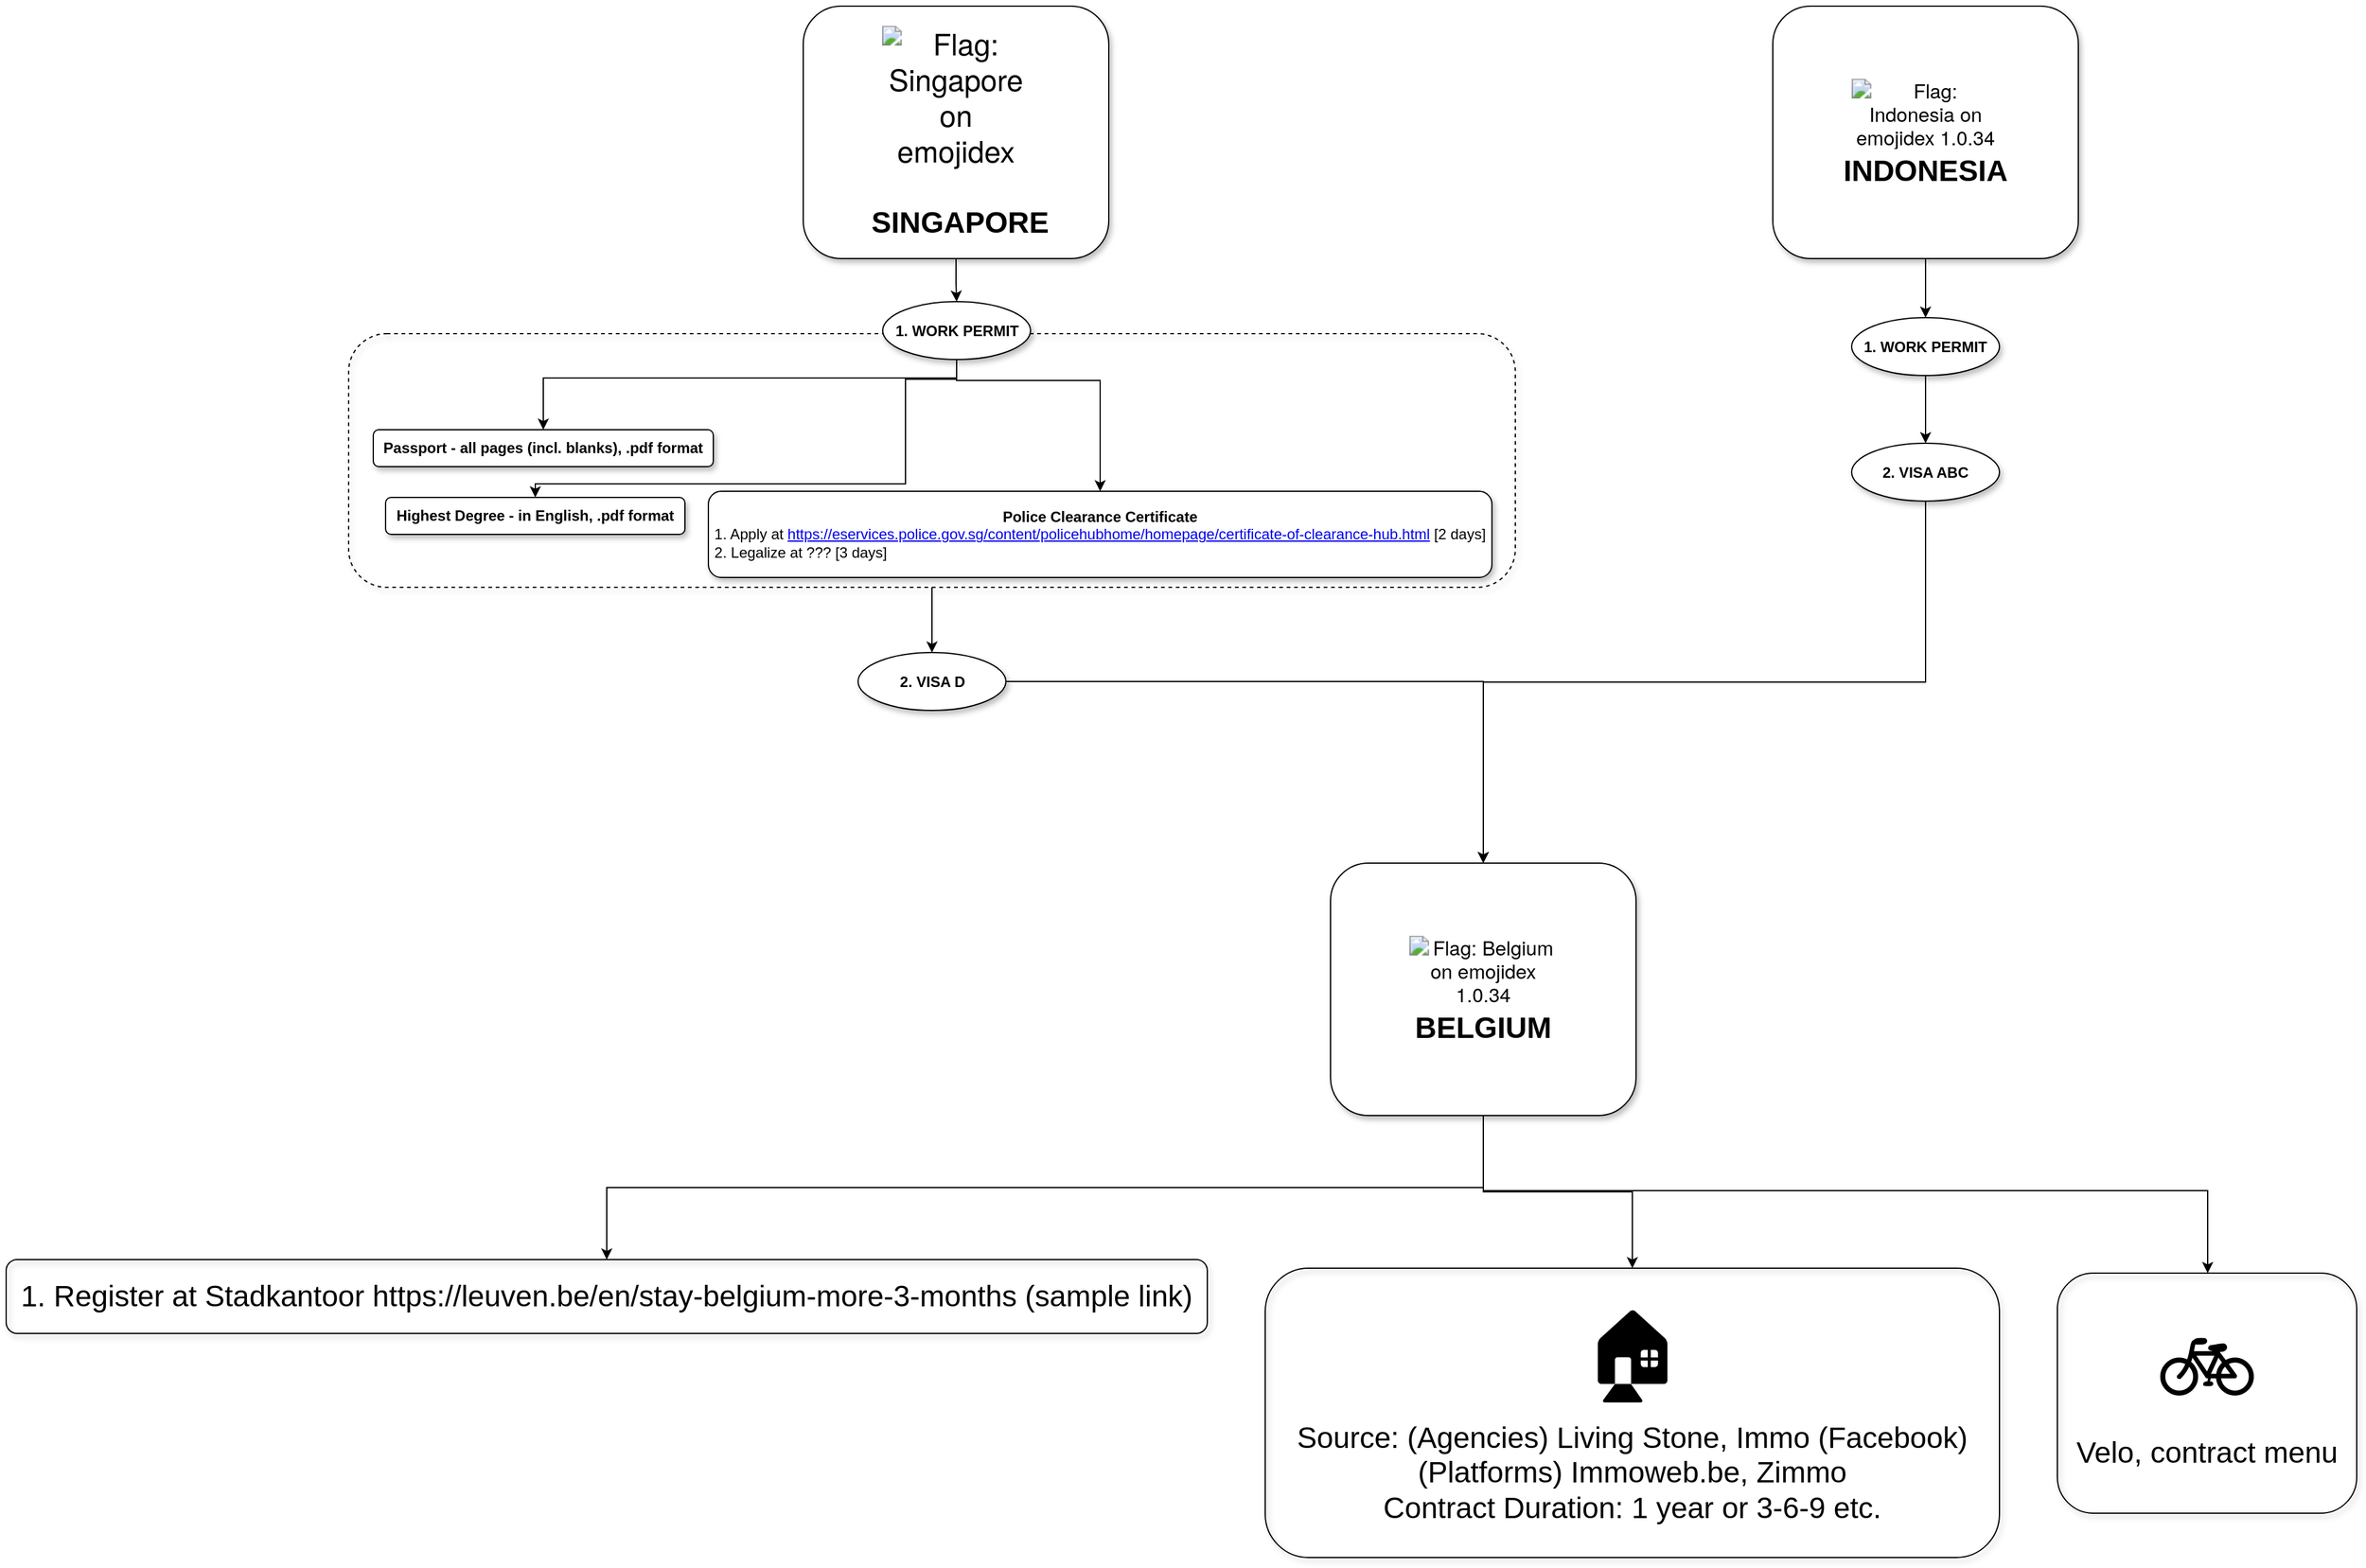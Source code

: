 <mxfile version="15.4.3" type="device"><diagram id="dGTAAMMua1nMYNCwDdfZ" name="Page-1"><mxGraphModel dx="2234" dy="1357" grid="0" gridSize="10" guides="1" tooltips="1" connect="1" arrows="1" fold="1" page="1" pageScale="1" pageWidth="10000" pageHeight="10000" background="none" math="0" shadow="0"><root><mxCell id="0"/><mxCell id="1" parent="0"/><mxCell id="3mofEhviwH8k-ktg9uD1-16" value="" style="rounded=1;whiteSpace=wrap;html=1;shadow=1;align=left;fillColor=none;strokeColor=default;dashed=1;" vertex="1" parent="1"><mxGeometry x="744" y="688" width="947" height="206" as="geometry"/></mxCell><mxCell id="3mofEhviwH8k-ktg9uD1-7" style="edgeStyle=orthogonalEdgeStyle;rounded=0;orthogonalLoop=1;jettySize=auto;html=1;entryX=0.5;entryY=0;entryDx=0;entryDy=0;" edge="1" parent="1" source="3mofEhviwH8k-ktg9uD1-3" target="3mofEhviwH8k-ktg9uD1-6"><mxGeometry relative="1" as="geometry"/></mxCell><mxCell id="3mofEhviwH8k-ktg9uD1-3" value="&lt;font style=&quot;font-size: 24px&quot;&gt;&lt;img src=&quot;https://emojipedia-us.s3.dualstack.us-west-1.amazonaws.com/thumbs/120/emojidex/112/flag-for-singapore_1f1f8-1f1ec.png&quot; alt=&quot;Flag: Singapore on emojidex 1.0.34&quot; width=&quot;120&quot; height=&quot;120&quot; style=&quot;margin: 0px ; padding: 0px ; border: 0px ; outline: 0px ; vertical-align: baseline ; background: 0px 0px ; max-width: 120px ; max-height: 120px ; font-family: &amp;#34;helvetica neue&amp;#34; , &amp;#34;helvetica&amp;#34; , &amp;#34;arial&amp;#34; , sans-serif&quot;&gt;&amp;nbsp;&lt;b&gt;SINGAPORE&lt;/b&gt;&lt;br&gt;&lt;/font&gt;" style="rounded=1;whiteSpace=wrap;html=1;shadow=1;align=center;" vertex="1" parent="1"><mxGeometry x="1113" y="422" width="248" height="205" as="geometry"/></mxCell><mxCell id="3mofEhviwH8k-ktg9uD1-9" style="edgeStyle=orthogonalEdgeStyle;rounded=0;orthogonalLoop=1;jettySize=auto;html=1;entryX=0.5;entryY=0;entryDx=0;entryDy=0;" edge="1" parent="1" source="3mofEhviwH8k-ktg9uD1-6" target="3mofEhviwH8k-ktg9uD1-8"><mxGeometry relative="1" as="geometry"><Array as="points"><mxPoint x="1237" y="724"/><mxPoint x="902" y="724"/></Array></mxGeometry></mxCell><mxCell id="3mofEhviwH8k-ktg9uD1-11" style="edgeStyle=orthogonalEdgeStyle;rounded=0;orthogonalLoop=1;jettySize=auto;html=1;entryX=0.5;entryY=0;entryDx=0;entryDy=0;" edge="1" parent="1" source="3mofEhviwH8k-ktg9uD1-6" target="3mofEhviwH8k-ktg9uD1-10"><mxGeometry relative="1" as="geometry"><Array as="points"><mxPoint x="1237" y="725"/><mxPoint x="1196" y="725"/><mxPoint x="1196" y="810"/><mxPoint x="896" y="810"/></Array></mxGeometry></mxCell><mxCell id="3mofEhviwH8k-ktg9uD1-14" style="edgeStyle=orthogonalEdgeStyle;rounded=0;orthogonalLoop=1;jettySize=auto;html=1;exitX=0.5;exitY=1;exitDx=0;exitDy=0;entryX=0.5;entryY=0;entryDx=0;entryDy=0;" edge="1" parent="1" source="3mofEhviwH8k-ktg9uD1-6" target="3mofEhviwH8k-ktg9uD1-12"><mxGeometry relative="1" as="geometry"><Array as="points"><mxPoint x="1238" y="726"/><mxPoint x="1354" y="726"/></Array></mxGeometry></mxCell><mxCell id="3mofEhviwH8k-ktg9uD1-6" value="&lt;b&gt;1. WORK PERMIT&lt;/b&gt;" style="ellipse;whiteSpace=wrap;html=1;shadow=1;align=center;" vertex="1" parent="1"><mxGeometry x="1177.5" y="662" width="120" height="47" as="geometry"/></mxCell><mxCell id="3mofEhviwH8k-ktg9uD1-8" value="&lt;b&gt;Passport - all pages (incl. blanks), .pdf format&lt;/b&gt;" style="rounded=1;whiteSpace=wrap;html=1;shadow=1;align=center;" vertex="1" parent="1"><mxGeometry x="764" y="766" width="276" height="30" as="geometry"/></mxCell><mxCell id="3mofEhviwH8k-ktg9uD1-10" value="&lt;b&gt;Highest Degree - in English, .pdf format&lt;/b&gt;" style="rounded=1;whiteSpace=wrap;html=1;shadow=1;align=center;" vertex="1" parent="1"><mxGeometry x="774" y="821" width="243" height="30" as="geometry"/></mxCell><mxCell id="3mofEhviwH8k-ktg9uD1-12" value="&lt;b&gt;Police Clearance Certificate&lt;/b&gt;&lt;br&gt;&lt;div style=&quot;text-align: left&quot;&gt;&lt;span&gt;1. Apply at&amp;nbsp;&lt;/span&gt;&lt;span&gt;&lt;a href=&quot;https://eservices.police.gov.sg/content/policehubhome/homepage/certificate-of-clearance-hub.html&quot;&gt;https://eservices.police.gov.sg/content/policehubhome/homepage/certificate-of-clearance-hub.html&lt;/a&gt;&amp;nbsp;[2 days]&lt;/span&gt;&lt;/div&gt;&lt;div style=&quot;text-align: left&quot;&gt;&lt;span&gt;2. Legalize at ??? [3 days]&lt;/span&gt;&lt;/div&gt;" style="rounded=1;whiteSpace=wrap;html=1;shadow=1;align=center;" vertex="1" parent="1"><mxGeometry x="1036" y="816" width="636" height="70" as="geometry"/></mxCell><mxCell id="3mofEhviwH8k-ktg9uD1-25" style="edgeStyle=orthogonalEdgeStyle;rounded=0;orthogonalLoop=1;jettySize=auto;html=1;fontSize=24;" edge="1" parent="1" source="3mofEhviwH8k-ktg9uD1-15" target="3mofEhviwH8k-ktg9uD1-27"><mxGeometry relative="1" as="geometry"><mxPoint x="1653.5" y="1245" as="targetPoint"/></mxGeometry></mxCell><mxCell id="3mofEhviwH8k-ktg9uD1-15" value="&lt;b&gt;2. VISA D&lt;/b&gt;" style="ellipse;whiteSpace=wrap;html=1;shadow=1;align=center;" vertex="1" parent="1"><mxGeometry x="1157.5" y="947" width="120" height="47" as="geometry"/></mxCell><mxCell id="3mofEhviwH8k-ktg9uD1-17" style="edgeStyle=orthogonalEdgeStyle;rounded=0;orthogonalLoop=1;jettySize=auto;html=1;exitX=0.5;exitY=1;exitDx=0;exitDy=0;" edge="1" parent="1" source="3mofEhviwH8k-ktg9uD1-16" target="3mofEhviwH8k-ktg9uD1-15"><mxGeometry relative="1" as="geometry"><mxPoint x="1775" y="907" as="sourcePoint"/></mxGeometry></mxCell><mxCell id="3mofEhviwH8k-ktg9uD1-21" style="edgeStyle=orthogonalEdgeStyle;rounded=0;orthogonalLoop=1;jettySize=auto;html=1;exitX=0.5;exitY=1;exitDx=0;exitDy=0;entryX=0.5;entryY=0;entryDx=0;entryDy=0;fontSize=24;" edge="1" parent="1" source="3mofEhviwH8k-ktg9uD1-19" target="3mofEhviwH8k-ktg9uD1-20"><mxGeometry relative="1" as="geometry"/></mxCell><mxCell id="3mofEhviwH8k-ktg9uD1-19" value="&lt;font style=&quot;font-size: 24px&quot;&gt;&lt;img src=&quot;https://emojipedia-us.s3.dualstack.us-west-1.amazonaws.com/thumbs/120/emojidex/112/flag-for-indonesia_1f1ee-1f1e9.png&quot; alt=&quot;Flag: Indonesia on emojidex 1.0.34&quot; width=&quot;120&quot; height=&quot;120&quot; style=&quot;margin: 0px ; padding: 0px ; border: 0px ; outline: 0px ; font-size: 16px ; vertical-align: baseline ; background: 0px 0px ; max-width: 120px ; max-height: 120px ; font-family: &amp;#34;helvetica neue&amp;#34; , &amp;#34;helvetica&amp;#34; , &amp;#34;arial&amp;#34; , sans-serif&quot;&gt;&lt;b&gt;INDONESIA&lt;/b&gt;&lt;br&gt;&lt;/font&gt;" style="rounded=1;whiteSpace=wrap;html=1;shadow=1;align=center;" vertex="1" parent="1"><mxGeometry x="1900" y="422" width="248" height="205" as="geometry"/></mxCell><mxCell id="3mofEhviwH8k-ktg9uD1-23" style="edgeStyle=orthogonalEdgeStyle;rounded=0;orthogonalLoop=1;jettySize=auto;html=1;entryX=0.5;entryY=0;entryDx=0;entryDy=0;fontSize=24;" edge="1" parent="1" source="3mofEhviwH8k-ktg9uD1-20" target="3mofEhviwH8k-ktg9uD1-22"><mxGeometry relative="1" as="geometry"/></mxCell><mxCell id="3mofEhviwH8k-ktg9uD1-20" value="&lt;b&gt;1. WORK PERMIT&lt;/b&gt;" style="ellipse;whiteSpace=wrap;html=1;shadow=1;align=center;" vertex="1" parent="1"><mxGeometry x="1964" y="675" width="120" height="47" as="geometry"/></mxCell><mxCell id="3mofEhviwH8k-ktg9uD1-26" style="edgeStyle=orthogonalEdgeStyle;rounded=0;orthogonalLoop=1;jettySize=auto;html=1;exitX=0.5;exitY=1;exitDx=0;exitDy=0;fontSize=24;entryX=0.5;entryY=0;entryDx=0;entryDy=0;" edge="1" parent="1" source="3mofEhviwH8k-ktg9uD1-22" target="3mofEhviwH8k-ktg9uD1-27"><mxGeometry relative="1" as="geometry"><mxPoint x="1653.429" y="1245" as="targetPoint"/></mxGeometry></mxCell><mxCell id="3mofEhviwH8k-ktg9uD1-22" value="&lt;b&gt;2. VISA ABC&lt;/b&gt;" style="ellipse;whiteSpace=wrap;html=1;shadow=1;align=center;" vertex="1" parent="1"><mxGeometry x="1964" y="777" width="120" height="47" as="geometry"/></mxCell><mxCell id="3mofEhviwH8k-ktg9uD1-29" style="edgeStyle=orthogonalEdgeStyle;rounded=0;orthogonalLoop=1;jettySize=auto;html=1;exitX=0.5;exitY=1;exitDx=0;exitDy=0;entryX=0.5;entryY=0;entryDx=0;entryDy=0;fontSize=24;" edge="1" parent="1" source="3mofEhviwH8k-ktg9uD1-27" target="3mofEhviwH8k-ktg9uD1-28"><mxGeometry relative="1" as="geometry"/></mxCell><mxCell id="3mofEhviwH8k-ktg9uD1-31" style="edgeStyle=orthogonalEdgeStyle;rounded=0;orthogonalLoop=1;jettySize=auto;html=1;entryX=0.5;entryY=0;entryDx=0;entryDy=0;fontFamily=Helvetica;fontSize=24;" edge="1" parent="1" source="3mofEhviwH8k-ktg9uD1-27" target="3mofEhviwH8k-ktg9uD1-30"><mxGeometry relative="1" as="geometry"/></mxCell><mxCell id="3mofEhviwH8k-ktg9uD1-33" style="edgeStyle=orthogonalEdgeStyle;rounded=0;orthogonalLoop=1;jettySize=auto;html=1;fontFamily=Helvetica;fontSize=24;" edge="1" parent="1" source="3mofEhviwH8k-ktg9uD1-27" target="3mofEhviwH8k-ktg9uD1-32"><mxGeometry relative="1" as="geometry"><Array as="points"><mxPoint x="1665" y="1384"/><mxPoint x="2253" y="1384"/></Array></mxGeometry></mxCell><mxCell id="3mofEhviwH8k-ktg9uD1-27" value="&lt;font style=&quot;font-size: 24px&quot;&gt;&lt;img src=&quot;https://emojipedia-us.s3.dualstack.us-west-1.amazonaws.com/thumbs/120/emojidex/112/flag-for-belgium_1f1e7-1f1ea.png&quot; alt=&quot;Flag: Belgium on emojidex 1.0.34&quot; width=&quot;120&quot; height=&quot;120&quot; style=&quot;margin: 0px ; padding: 0px ; border: 0px ; outline: 0px ; font-size: 16px ; vertical-align: baseline ; background: 0px 0px ; max-width: 120px ; max-height: 120px ; font-family: &amp;#34;helvetica neue&amp;#34; , &amp;#34;helvetica&amp;#34; , &amp;#34;arial&amp;#34; , sans-serif&quot;&gt;&lt;br&gt;&lt;b&gt;BELGIUM&lt;/b&gt;&lt;br&gt;&lt;/font&gt;" style="rounded=1;whiteSpace=wrap;html=1;shadow=1;align=center;" vertex="1" parent="1"><mxGeometry x="1541" y="1118" width="248" height="205" as="geometry"/></mxCell><mxCell id="3mofEhviwH8k-ktg9uD1-28" value="1. Register at Stadkantoor&amp;nbsp;https://leuven.be/en/stay-belgium-more-3-months (sample link)" style="rounded=1;whiteSpace=wrap;html=1;shadow=1;fontSize=24;strokeColor=default;fillColor=none;align=center;" vertex="1" parent="1"><mxGeometry x="466" y="1440" width="975" height="60" as="geometry"/></mxCell><mxCell id="3mofEhviwH8k-ktg9uD1-30" value="&lt;h1 style=&quot;margin: 0px 0px 10px ; padding: 0px ; border: 0px ; outline: 0px ; vertical-align: baseline ; background: 0px 0px ; font-family: &amp;#34;helvetica neue&amp;#34; , &amp;#34;helvetica&amp;#34; , &amp;#34;arial&amp;#34; , sans-serif&quot;&gt;&lt;span class=&quot;emoji&quot; style=&quot;margin: 0px ; padding: 0px ; border: 0px ; outline: 0px ; vertical-align: baseline ; background: 0px 0px ; font-weight: 400 ; font-family: &amp;#34;apple color emoji&amp;#34; , &amp;#34;segoe ui emoji&amp;#34; , &amp;#34;noto color emoji&amp;#34; , &amp;#34;android emoji&amp;#34; , &amp;#34;emojisymbols&amp;#34; , &amp;#34;emojione mozilla&amp;#34; , &amp;#34;twemoji mozilla&amp;#34; , &amp;#34;segoe ui symbol&amp;#34;&quot;&gt;&lt;font style=&quot;font-size: 72px&quot;&gt;🏠&lt;/font&gt;&lt;/span&gt;&lt;/h1&gt;&lt;div&gt;&lt;font style=&quot;font-size: 24px&quot;&gt;Source: (Agencies) Living Stone, Immo (Facebook) (Platforms) Immoweb.be, Zimmo&lt;br&gt;Contract Duration: 1 year or 3-6-9 etc.&lt;/font&gt;&lt;/div&gt;" style="rounded=1;whiteSpace=wrap;html=1;shadow=1;fontSize=24;strokeColor=default;fillColor=none;align=center;" vertex="1" parent="1"><mxGeometry x="1488" y="1447" width="596" height="235" as="geometry"/></mxCell><mxCell id="3mofEhviwH8k-ktg9uD1-32" value="&lt;h1 style=&quot;margin: 0px 0px 10px ; padding: 0px ; border: 0px ; outline: 0px ; vertical-align: baseline ; background: 0px 0px ; font-family: &amp;#34;helvetica neue&amp;#34; , &amp;#34;helvetica&amp;#34; , &amp;#34;arial&amp;#34; , sans-serif&quot;&gt;&lt;span class=&quot;emoji&quot; style=&quot;margin: 0px ; padding: 0px ; border: 0px ; outline: 0px ; vertical-align: baseline ; background: 0px 0px ; font-weight: 400 ; font-family: &amp;#34;apple color emoji&amp;#34; , &amp;#34;segoe ui emoji&amp;#34; , &amp;#34;noto color emoji&amp;#34; , &amp;#34;android emoji&amp;#34; , &amp;#34;emojisymbols&amp;#34; , &amp;#34;emojione mozilla&amp;#34; , &amp;#34;twemoji mozilla&amp;#34; , &amp;#34;segoe ui symbol&amp;#34;&quot;&gt;&lt;font style=&quot;font-size: 72px&quot;&gt;🚲&lt;/font&gt;&lt;/span&gt;&lt;/h1&gt;&lt;div&gt;&lt;font style=&quot;font-size: 24px&quot;&gt;Velo, contract menu&lt;/font&gt;&lt;/div&gt;" style="rounded=1;whiteSpace=wrap;html=1;shadow=1;fontSize=24;strokeColor=default;fillColor=none;align=center;" vertex="1" parent="1"><mxGeometry x="2131" y="1451" width="243" height="195" as="geometry"/></mxCell></root></mxGraphModel></diagram></mxfile>